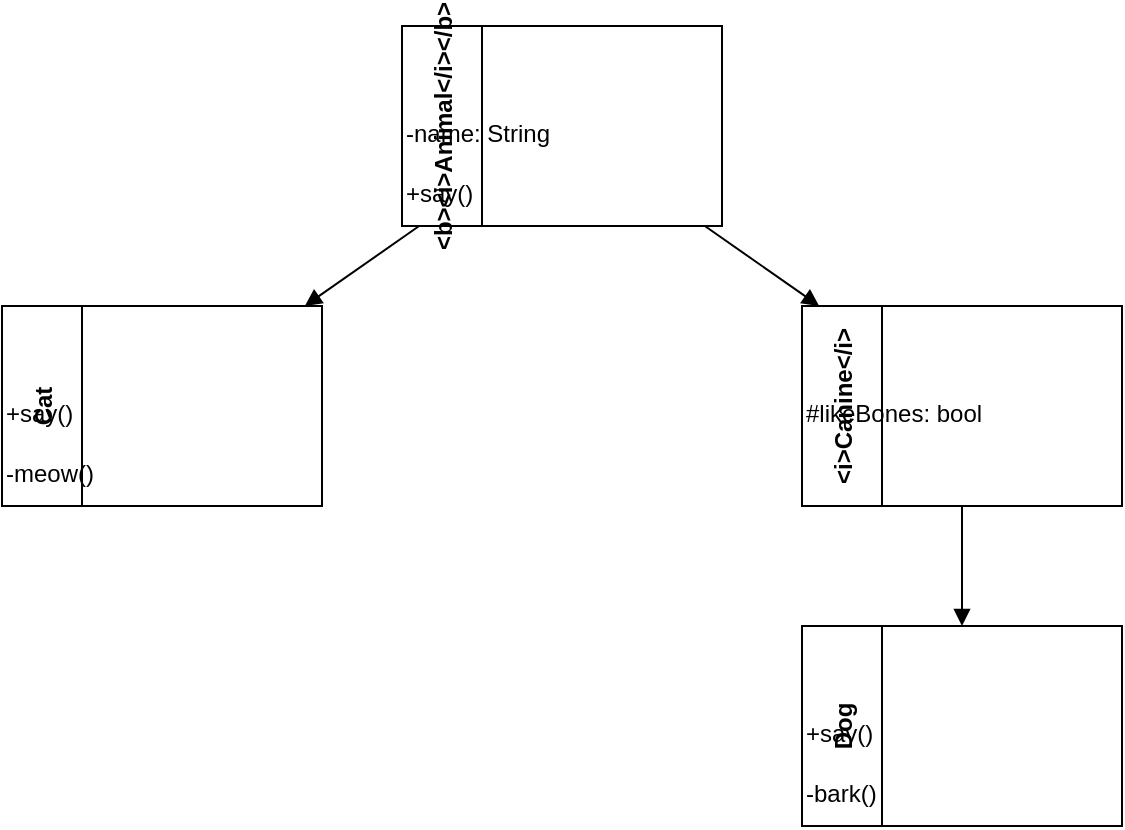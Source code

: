 <mxfile>
  <diagram name="Animal UML" id="O9WYu6bIv0YCEpVXRMc4">
    <mxGraphModel dx="1240" dy="682" grid="1" gridSize="10" guides="1" tooltips="1" connect="1" arrows="1" fold="1" page="1" pageScale="1" pageWidth="827" pageHeight="1169">
      <root>
        <mxCell id="0" />
        <mxCell id="1" parent="0" />

        <!-- Animal -->
        <mxCell id="2" value="&lt;b&gt;&lt;i&gt;Animal&lt;/i&gt;&lt;/b&gt;" style="swimlane;childLayout=stackLayout;horizontal=0;startSize=40;" vertex="1" parent="1">
          <mxGeometry x="280" y="60" width="160" height="100" as="geometry" />
        </mxCell>
        <mxCell id="21" value="-name: String" style="text;html=1;strokeColor=none;fillColor=none;" vertex="1" parent="2">
          <mxGeometry y="40" width="160" height="30" as="geometry" />
        </mxCell>
        <mxCell id="22" value="+say()" style="text;html=1;strokeColor=none;fillColor=none;" vertex="1" parent="2">
          <mxGeometry y="70" width="160" height="30" as="geometry" />
        </mxCell>

        <!-- Cat -->
        <mxCell id="3" value="Cat" style="swimlane;childLayout=stackLayout;horizontal=0;startSize=40;" vertex="1" parent="1">
          <mxGeometry x="80" y="200" width="160" height="100" as="geometry" />
        </mxCell>
        <mxCell id="31" value="+say()" style="text;html=1;strokeColor=none;fillColor=none;" vertex="1" parent="3">
          <mxGeometry y="40" width="160" height="30" as="geometry" />
        </mxCell>
        <mxCell id="32" value="-meow()" style="text;html=1;strokeColor=none;fillColor=none;" vertex="1" parent="3">
          <mxGeometry y="70" width="160" height="30" as="geometry" />
        </mxCell>

        <!-- Canine -->
        <mxCell id="4" value="&lt;i&gt;Canine&lt;/i&gt;" style="swimlane;childLayout=stackLayout;horizontal=0;startSize=40;" vertex="1" parent="1">
          <mxGeometry x="480" y="200" width="160" height="100" as="geometry" />
        </mxCell>
        <mxCell id="41" value="#likeBones: bool" style="text;html=1;strokeColor=none;fillColor=none;" vertex="1" parent="4">
          <mxGeometry y="40" width="160" height="30" as="geometry" />
        </mxCell>

        <!-- Dog -->
        <mxCell id="5" value="Dog" style="swimlane;childLayout=stackLayout;horizontal=0;startSize=40;" vertex="1" parent="1">
          <mxGeometry x="480" y="360" width="160" height="100" as="geometry" />
        </mxCell>
        <mxCell id="51" value="+say()" style="text;html=1;strokeColor=none;fillColor=none;" vertex="1" parent="5">
          <mxGeometry y="40" width="160" height="30" as="geometry" />
        </mxCell>
        <mxCell id="52" value="-bark()" style="text;html=1;strokeColor=none;fillColor=none;" vertex="1" parent="5">
          <mxGeometry y="70" width="160" height="30" as="geometry" />
        </mxCell>

        <!-- Relationships -->
        <mxCell id="6" style="endArrow=block;endFill=1;" edge="1" parent="1" source="2" target="3">
          <mxGeometry relative="1" as="geometry" />
        </mxCell>
        <mxCell id="7" style="endArrow=block;endFill=1;" edge="1" parent="1" source="2" target="4">
          <mxGeometry relative="1" as="geometry" />
        </mxCell>
        <mxCell id="8" style="endArrow=block;endFill=1;" edge="1" parent="1" source="4" target="5">
          <mxGeometry relative="1" as="geometry" />
        </mxCell>

      </root>
    </mxGraphModel>
  </diagram>
</mxfile>
